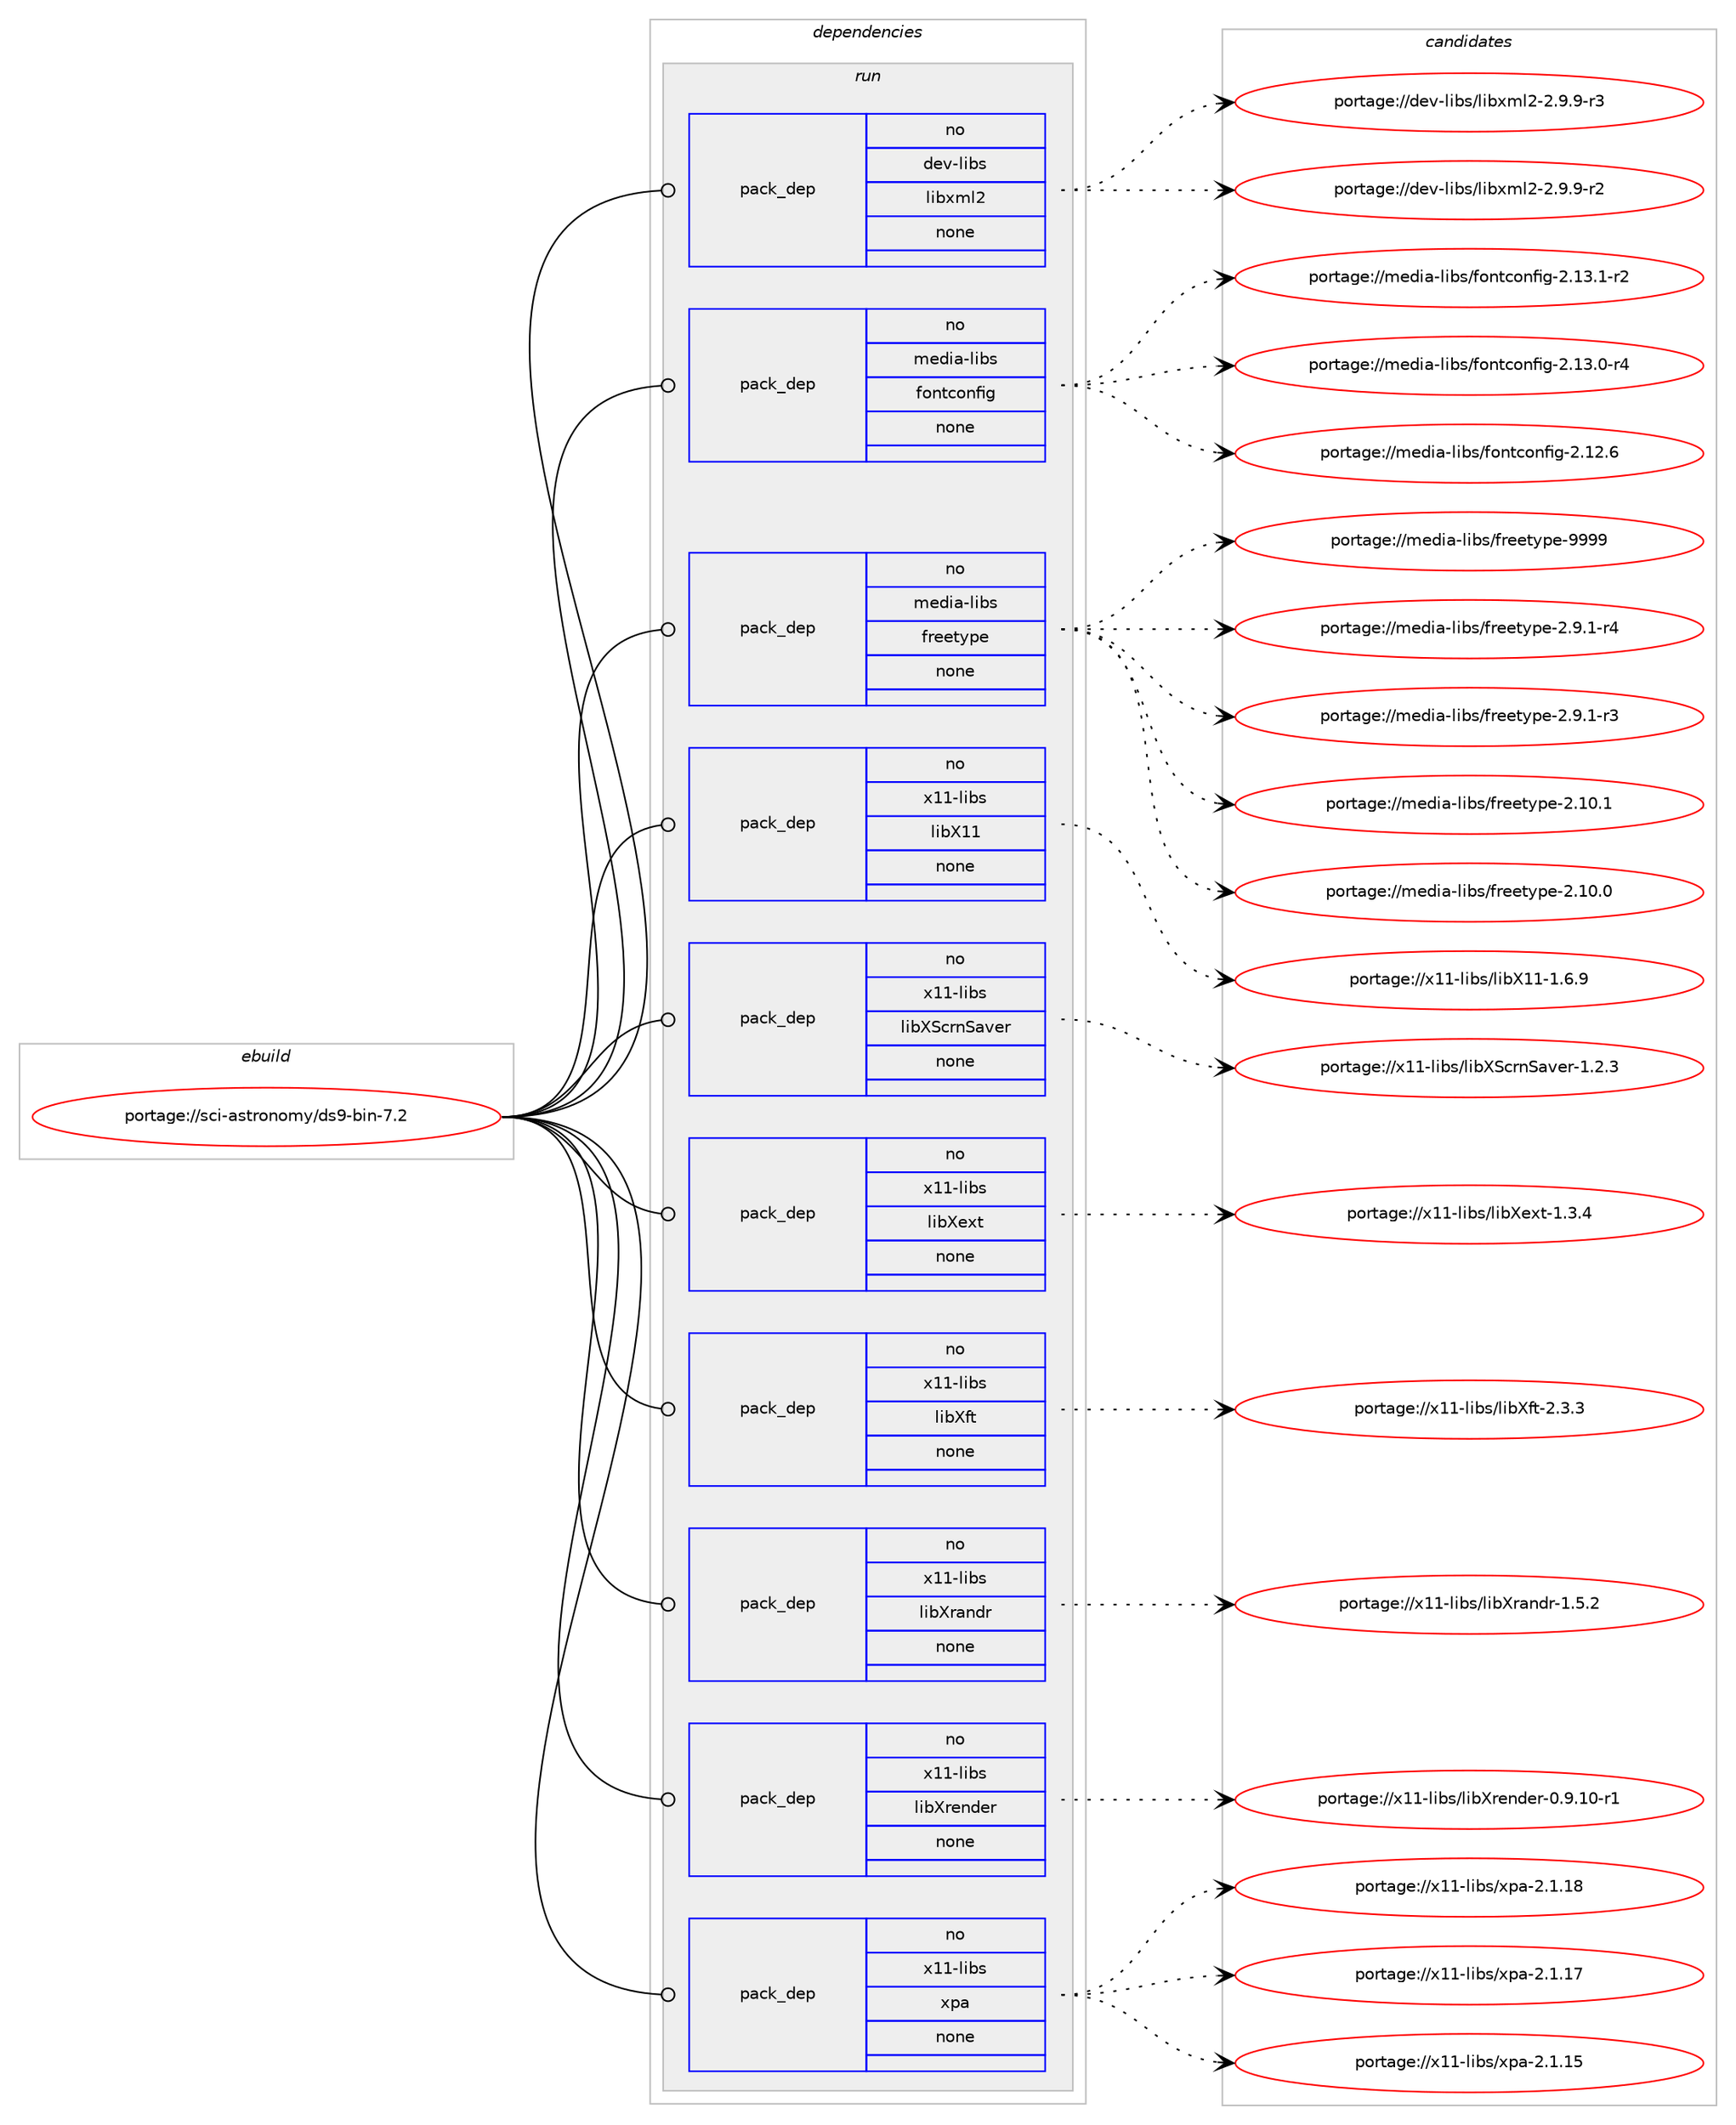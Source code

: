 digraph prolog {

# *************
# Graph options
# *************

newrank=true;
concentrate=true;
compound=true;
graph [rankdir=LR,fontname=Helvetica,fontsize=10,ranksep=1.5];#, ranksep=2.5, nodesep=0.2];
edge  [arrowhead=vee];
node  [fontname=Helvetica,fontsize=10];

# **********
# The ebuild
# **********

subgraph cluster_leftcol {
color=gray;
rank=same;
label=<<i>ebuild</i>>;
id [label="portage://sci-astronomy/ds9-bin-7.2", color=red, width=4, href="../sci-astronomy/ds9-bin-7.2.svg"];
}

# ****************
# The dependencies
# ****************

subgraph cluster_midcol {
color=gray;
label=<<i>dependencies</i>>;
subgraph cluster_compile {
fillcolor="#eeeeee";
style=filled;
label=<<i>compile</i>>;
}
subgraph cluster_compileandrun {
fillcolor="#eeeeee";
style=filled;
label=<<i>compile and run</i>>;
}
subgraph cluster_run {
fillcolor="#eeeeee";
style=filled;
label=<<i>run</i>>;
subgraph pack36626 {
dependency45847 [label=<<TABLE BORDER="0" CELLBORDER="1" CELLSPACING="0" CELLPADDING="4" WIDTH="220"><TR><TD ROWSPAN="6" CELLPADDING="30">pack_dep</TD></TR><TR><TD WIDTH="110">no</TD></TR><TR><TD>dev-libs</TD></TR><TR><TD>libxml2</TD></TR><TR><TD>none</TD></TR><TR><TD></TD></TR></TABLE>>, shape=none, color=blue];
}
id:e -> dependency45847:w [weight=20,style="solid",arrowhead="odot"];
subgraph pack36627 {
dependency45848 [label=<<TABLE BORDER="0" CELLBORDER="1" CELLSPACING="0" CELLPADDING="4" WIDTH="220"><TR><TD ROWSPAN="6" CELLPADDING="30">pack_dep</TD></TR><TR><TD WIDTH="110">no</TD></TR><TR><TD>media-libs</TD></TR><TR><TD>fontconfig</TD></TR><TR><TD>none</TD></TR><TR><TD></TD></TR></TABLE>>, shape=none, color=blue];
}
id:e -> dependency45848:w [weight=20,style="solid",arrowhead="odot"];
subgraph pack36628 {
dependency45849 [label=<<TABLE BORDER="0" CELLBORDER="1" CELLSPACING="0" CELLPADDING="4" WIDTH="220"><TR><TD ROWSPAN="6" CELLPADDING="30">pack_dep</TD></TR><TR><TD WIDTH="110">no</TD></TR><TR><TD>media-libs</TD></TR><TR><TD>freetype</TD></TR><TR><TD>none</TD></TR><TR><TD></TD></TR></TABLE>>, shape=none, color=blue];
}
id:e -> dependency45849:w [weight=20,style="solid",arrowhead="odot"];
subgraph pack36629 {
dependency45850 [label=<<TABLE BORDER="0" CELLBORDER="1" CELLSPACING="0" CELLPADDING="4" WIDTH="220"><TR><TD ROWSPAN="6" CELLPADDING="30">pack_dep</TD></TR><TR><TD WIDTH="110">no</TD></TR><TR><TD>x11-libs</TD></TR><TR><TD>libX11</TD></TR><TR><TD>none</TD></TR><TR><TD></TD></TR></TABLE>>, shape=none, color=blue];
}
id:e -> dependency45850:w [weight=20,style="solid",arrowhead="odot"];
subgraph pack36630 {
dependency45851 [label=<<TABLE BORDER="0" CELLBORDER="1" CELLSPACING="0" CELLPADDING="4" WIDTH="220"><TR><TD ROWSPAN="6" CELLPADDING="30">pack_dep</TD></TR><TR><TD WIDTH="110">no</TD></TR><TR><TD>x11-libs</TD></TR><TR><TD>libXScrnSaver</TD></TR><TR><TD>none</TD></TR><TR><TD></TD></TR></TABLE>>, shape=none, color=blue];
}
id:e -> dependency45851:w [weight=20,style="solid",arrowhead="odot"];
subgraph pack36631 {
dependency45852 [label=<<TABLE BORDER="0" CELLBORDER="1" CELLSPACING="0" CELLPADDING="4" WIDTH="220"><TR><TD ROWSPAN="6" CELLPADDING="30">pack_dep</TD></TR><TR><TD WIDTH="110">no</TD></TR><TR><TD>x11-libs</TD></TR><TR><TD>libXext</TD></TR><TR><TD>none</TD></TR><TR><TD></TD></TR></TABLE>>, shape=none, color=blue];
}
id:e -> dependency45852:w [weight=20,style="solid",arrowhead="odot"];
subgraph pack36632 {
dependency45853 [label=<<TABLE BORDER="0" CELLBORDER="1" CELLSPACING="0" CELLPADDING="4" WIDTH="220"><TR><TD ROWSPAN="6" CELLPADDING="30">pack_dep</TD></TR><TR><TD WIDTH="110">no</TD></TR><TR><TD>x11-libs</TD></TR><TR><TD>libXft</TD></TR><TR><TD>none</TD></TR><TR><TD></TD></TR></TABLE>>, shape=none, color=blue];
}
id:e -> dependency45853:w [weight=20,style="solid",arrowhead="odot"];
subgraph pack36633 {
dependency45854 [label=<<TABLE BORDER="0" CELLBORDER="1" CELLSPACING="0" CELLPADDING="4" WIDTH="220"><TR><TD ROWSPAN="6" CELLPADDING="30">pack_dep</TD></TR><TR><TD WIDTH="110">no</TD></TR><TR><TD>x11-libs</TD></TR><TR><TD>libXrandr</TD></TR><TR><TD>none</TD></TR><TR><TD></TD></TR></TABLE>>, shape=none, color=blue];
}
id:e -> dependency45854:w [weight=20,style="solid",arrowhead="odot"];
subgraph pack36634 {
dependency45855 [label=<<TABLE BORDER="0" CELLBORDER="1" CELLSPACING="0" CELLPADDING="4" WIDTH="220"><TR><TD ROWSPAN="6" CELLPADDING="30">pack_dep</TD></TR><TR><TD WIDTH="110">no</TD></TR><TR><TD>x11-libs</TD></TR><TR><TD>libXrender</TD></TR><TR><TD>none</TD></TR><TR><TD></TD></TR></TABLE>>, shape=none, color=blue];
}
id:e -> dependency45855:w [weight=20,style="solid",arrowhead="odot"];
subgraph pack36635 {
dependency45856 [label=<<TABLE BORDER="0" CELLBORDER="1" CELLSPACING="0" CELLPADDING="4" WIDTH="220"><TR><TD ROWSPAN="6" CELLPADDING="30">pack_dep</TD></TR><TR><TD WIDTH="110">no</TD></TR><TR><TD>x11-libs</TD></TR><TR><TD>xpa</TD></TR><TR><TD>none</TD></TR><TR><TD></TD></TR></TABLE>>, shape=none, color=blue];
}
id:e -> dependency45856:w [weight=20,style="solid",arrowhead="odot"];
}
}

# **************
# The candidates
# **************

subgraph cluster_choices {
rank=same;
color=gray;
label=<<i>candidates</i>>;

subgraph choice36626 {
color=black;
nodesep=1;
choice10010111845108105981154710810598120109108504550465746574511451 [label="portage://dev-libs/libxml2-2.9.9-r3", color=red, width=4,href="../dev-libs/libxml2-2.9.9-r3.svg"];
choice10010111845108105981154710810598120109108504550465746574511450 [label="portage://dev-libs/libxml2-2.9.9-r2", color=red, width=4,href="../dev-libs/libxml2-2.9.9-r2.svg"];
dependency45847:e -> choice10010111845108105981154710810598120109108504550465746574511451:w [style=dotted,weight="100"];
dependency45847:e -> choice10010111845108105981154710810598120109108504550465746574511450:w [style=dotted,weight="100"];
}
subgraph choice36627 {
color=black;
nodesep=1;
choice1091011001059745108105981154710211111011699111110102105103455046495146494511450 [label="portage://media-libs/fontconfig-2.13.1-r2", color=red, width=4,href="../media-libs/fontconfig-2.13.1-r2.svg"];
choice1091011001059745108105981154710211111011699111110102105103455046495146484511452 [label="portage://media-libs/fontconfig-2.13.0-r4", color=red, width=4,href="../media-libs/fontconfig-2.13.0-r4.svg"];
choice109101100105974510810598115471021111101169911111010210510345504649504654 [label="portage://media-libs/fontconfig-2.12.6", color=red, width=4,href="../media-libs/fontconfig-2.12.6.svg"];
dependency45848:e -> choice1091011001059745108105981154710211111011699111110102105103455046495146494511450:w [style=dotted,weight="100"];
dependency45848:e -> choice1091011001059745108105981154710211111011699111110102105103455046495146484511452:w [style=dotted,weight="100"];
dependency45848:e -> choice109101100105974510810598115471021111101169911111010210510345504649504654:w [style=dotted,weight="100"];
}
subgraph choice36628 {
color=black;
nodesep=1;
choice109101100105974510810598115471021141011011161211121014557575757 [label="portage://media-libs/freetype-9999", color=red, width=4,href="../media-libs/freetype-9999.svg"];
choice109101100105974510810598115471021141011011161211121014550465746494511452 [label="portage://media-libs/freetype-2.9.1-r4", color=red, width=4,href="../media-libs/freetype-2.9.1-r4.svg"];
choice109101100105974510810598115471021141011011161211121014550465746494511451 [label="portage://media-libs/freetype-2.9.1-r3", color=red, width=4,href="../media-libs/freetype-2.9.1-r3.svg"];
choice1091011001059745108105981154710211410110111612111210145504649484649 [label="portage://media-libs/freetype-2.10.1", color=red, width=4,href="../media-libs/freetype-2.10.1.svg"];
choice1091011001059745108105981154710211410110111612111210145504649484648 [label="portage://media-libs/freetype-2.10.0", color=red, width=4,href="../media-libs/freetype-2.10.0.svg"];
dependency45849:e -> choice109101100105974510810598115471021141011011161211121014557575757:w [style=dotted,weight="100"];
dependency45849:e -> choice109101100105974510810598115471021141011011161211121014550465746494511452:w [style=dotted,weight="100"];
dependency45849:e -> choice109101100105974510810598115471021141011011161211121014550465746494511451:w [style=dotted,weight="100"];
dependency45849:e -> choice1091011001059745108105981154710211410110111612111210145504649484649:w [style=dotted,weight="100"];
dependency45849:e -> choice1091011001059745108105981154710211410110111612111210145504649484648:w [style=dotted,weight="100"];
}
subgraph choice36629 {
color=black;
nodesep=1;
choice120494945108105981154710810598884949454946544657 [label="portage://x11-libs/libX11-1.6.9", color=red, width=4,href="../x11-libs/libX11-1.6.9.svg"];
dependency45850:e -> choice120494945108105981154710810598884949454946544657:w [style=dotted,weight="100"];
}
subgraph choice36630 {
color=black;
nodesep=1;
choice1204949451081059811547108105988883991141108397118101114454946504651 [label="portage://x11-libs/libXScrnSaver-1.2.3", color=red, width=4,href="../x11-libs/libXScrnSaver-1.2.3.svg"];
dependency45851:e -> choice1204949451081059811547108105988883991141108397118101114454946504651:w [style=dotted,weight="100"];
}
subgraph choice36631 {
color=black;
nodesep=1;
choice12049494510810598115471081059888101120116454946514652 [label="portage://x11-libs/libXext-1.3.4", color=red, width=4,href="../x11-libs/libXext-1.3.4.svg"];
dependency45852:e -> choice12049494510810598115471081059888101120116454946514652:w [style=dotted,weight="100"];
}
subgraph choice36632 {
color=black;
nodesep=1;
choice12049494510810598115471081059888102116455046514651 [label="portage://x11-libs/libXft-2.3.3", color=red, width=4,href="../x11-libs/libXft-2.3.3.svg"];
dependency45853:e -> choice12049494510810598115471081059888102116455046514651:w [style=dotted,weight="100"];
}
subgraph choice36633 {
color=black;
nodesep=1;
choice1204949451081059811547108105988811497110100114454946534650 [label="portage://x11-libs/libXrandr-1.5.2", color=red, width=4,href="../x11-libs/libXrandr-1.5.2.svg"];
dependency45854:e -> choice1204949451081059811547108105988811497110100114454946534650:w [style=dotted,weight="100"];
}
subgraph choice36634 {
color=black;
nodesep=1;
choice12049494510810598115471081059888114101110100101114454846574649484511449 [label="portage://x11-libs/libXrender-0.9.10-r1", color=red, width=4,href="../x11-libs/libXrender-0.9.10-r1.svg"];
dependency45855:e -> choice12049494510810598115471081059888114101110100101114454846574649484511449:w [style=dotted,weight="100"];
}
subgraph choice36635 {
color=black;
nodesep=1;
choice12049494510810598115471201129745504649464956 [label="portage://x11-libs/xpa-2.1.18", color=red, width=4,href="../x11-libs/xpa-2.1.18.svg"];
choice12049494510810598115471201129745504649464955 [label="portage://x11-libs/xpa-2.1.17", color=red, width=4,href="../x11-libs/xpa-2.1.17.svg"];
choice12049494510810598115471201129745504649464953 [label="portage://x11-libs/xpa-2.1.15", color=red, width=4,href="../x11-libs/xpa-2.1.15.svg"];
dependency45856:e -> choice12049494510810598115471201129745504649464956:w [style=dotted,weight="100"];
dependency45856:e -> choice12049494510810598115471201129745504649464955:w [style=dotted,weight="100"];
dependency45856:e -> choice12049494510810598115471201129745504649464953:w [style=dotted,weight="100"];
}
}

}
